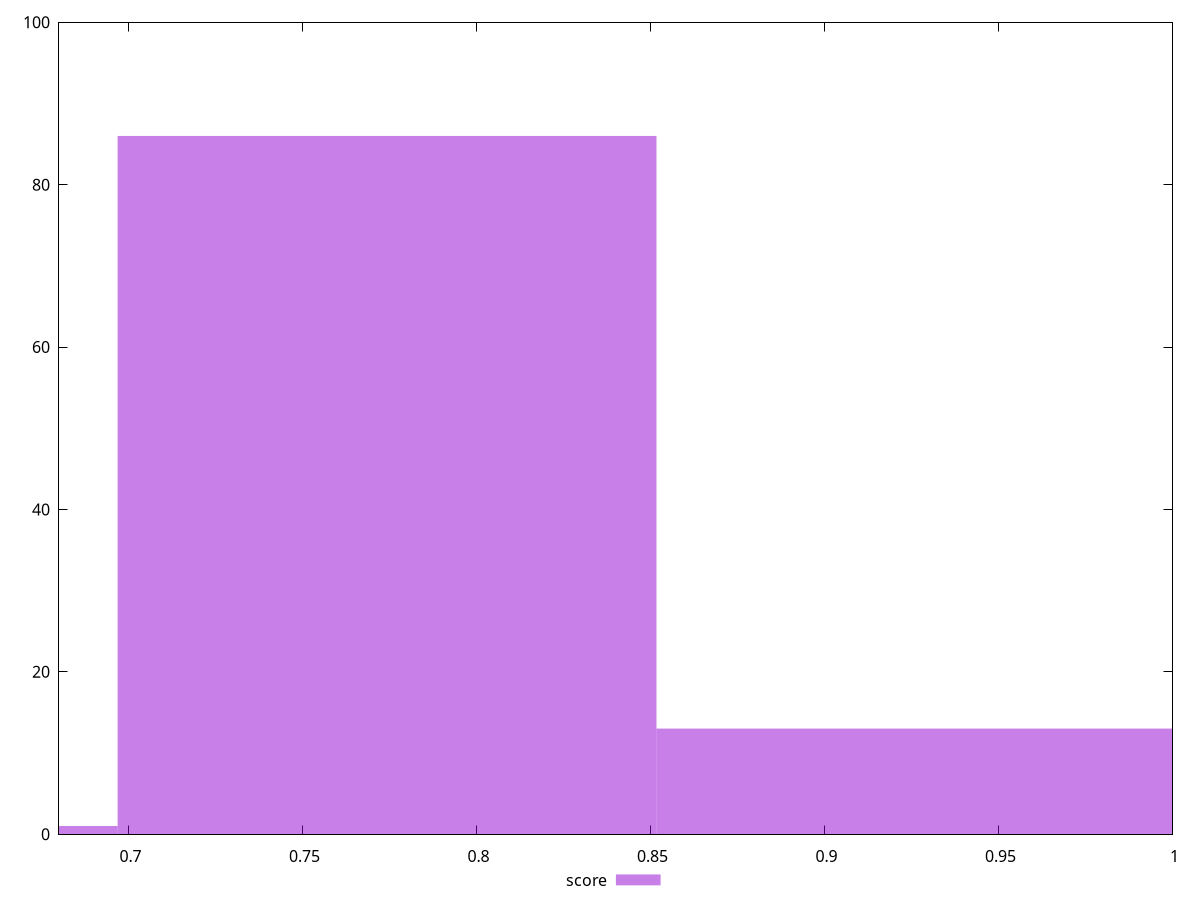 reset

$score <<EOF
0.7742749948480028 86
0.9291299938176034 13
0.6194199958784022 1
EOF

set key outside below
set boxwidth 0.15485499896960056
set xrange [0.68:1]
set yrange [0:100]
set trange [0:100]
set style fill transparent solid 0.5 noborder
set terminal svg size 640, 490 enhanced background rgb 'white'
set output "report_00015_2021-02-09T16-11-33.973Z/uses-rel-preconnect/samples/pages+cached+noadtech/score/histogram.svg"

plot $score title "score" with boxes

reset
